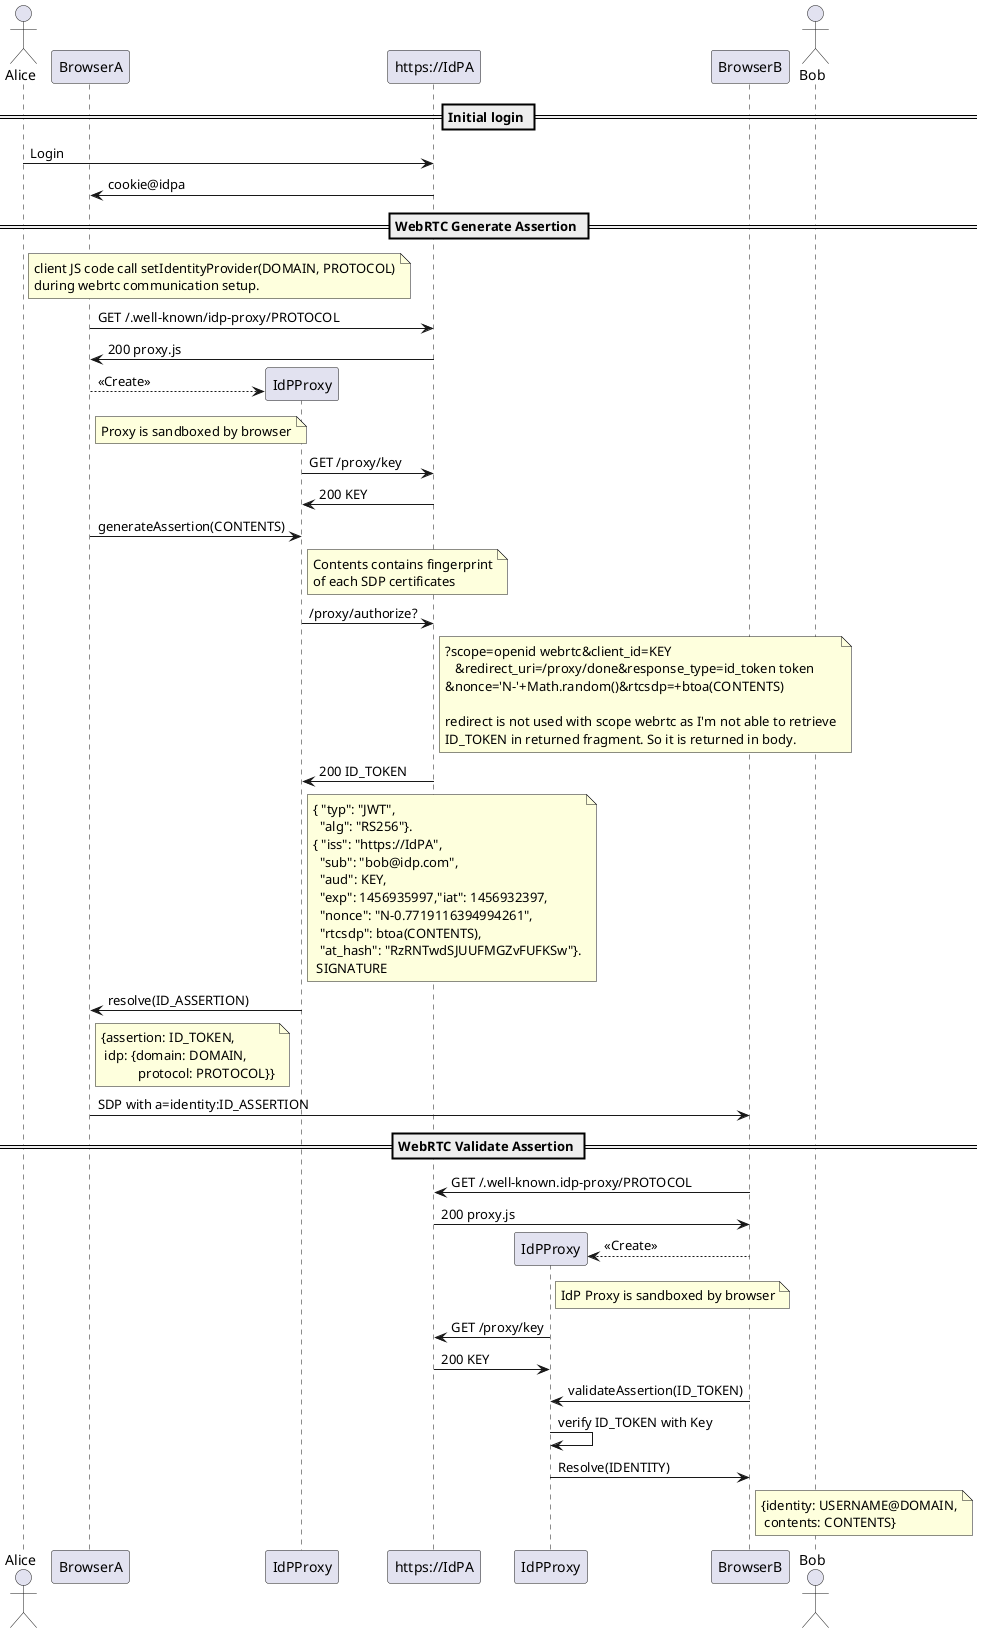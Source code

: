 @startuml

actor Alice
participant BrowserA as brwa
participant IdPProxy as proxyA
participant "https://IdPA" as idp
participant IdPProxy as proxyB
participant BrowserB as brwb
actor Bob

== Initial login ==
Alice	-> 	idp			: Login
idp		->	brwa 		: cookie@idpa

== WebRTC Generate Assertion ==
note right of Alice
	client JS code call setIdentityProvider(DOMAIN, PROTOCOL)
	during webrtc communication setup.
end note

brwa	-> idp			: GET /.well-known/idp-proxy/PROTOCOL
idp 	-> brwa			: 200 proxy.js

create proxyA
brwa	--> proxyA 		: <<Create>>
note right of brwa
	Proxy is sandboxed by browser
end note

proxyA	-> idp			: GET /proxy/key
idp		-> proxyA		: 200 KEY
brwa 	-> proxyA		: generateAssertion(CONTENTS)
note right of proxyA
	Contents contains fingerprint
	of each SDP certificates
end note

proxyA	-> idp			: /proxy/authorize?
note right of idp
	?scope=openid webrtc&client_id=KEY
    &redirect_uri=/proxy/done&response_type=id_token token
	&nonce='N-'+Math.random()&rtcsdp=+btoa(CONTENTS)
	
	redirect is not used with scope webrtc as I'm not able to retrieve
	ID_TOKEN in returned fragment. So it is returned in body.
end note

idp 	->	proxyA		: 200 ID_TOKEN
note right of proxyA
	{ "typ": "JWT",
	  "alg": "RS256"}.
	{ "iss": "https://IdPA",
	  "sub": "bob@idp.com",
	  "aud": KEY,
	  "exp": 1456935997,"iat": 1456932397,
	  "nonce": "N-0.7719116394994261",
	  "rtcsdp": btoa(CONTENTS),
	  "at_hash": "RzRNTwdSJUUFMGZvFUFKSw"}.
	 SIGNATURE
end note

proxyA	->	brwa		: resolve(ID_ASSERTION)
note right of brwa
	{assertion: ID_TOKEN,
	 idp: {domain: DOMAIN,
	 	   protocol: PROTOCOL}}
end note

brwa 	-> brwb			: SDP with a=identity:ID_ASSERTION

== WebRTC Validate Assertion ==
brwb	-> idp			: GET /.well-known.idp-proxy/PROTOCOL
idp		-> brwb			: 200 proxy.js

create proxyB
brwb	--> proxyB		: <<Create>>
note right of proxyB
	IdP Proxy is sandboxed by browser
end note
proxyB	-> idp 			: GET /proxy/key
idp		-> proxyB		: 200 KEY
brwb	-> proxyB		: validateAssertion(ID_TOKEN)
proxyB	-> proxyB		: verify ID_TOKEN with Key
proxyB	-> brwb			: Resolve(IDENTITY)
note right of brwb
	{identity: USERNAME@DOMAIN,
	 contents: CONTENTS}
end note

@enduml